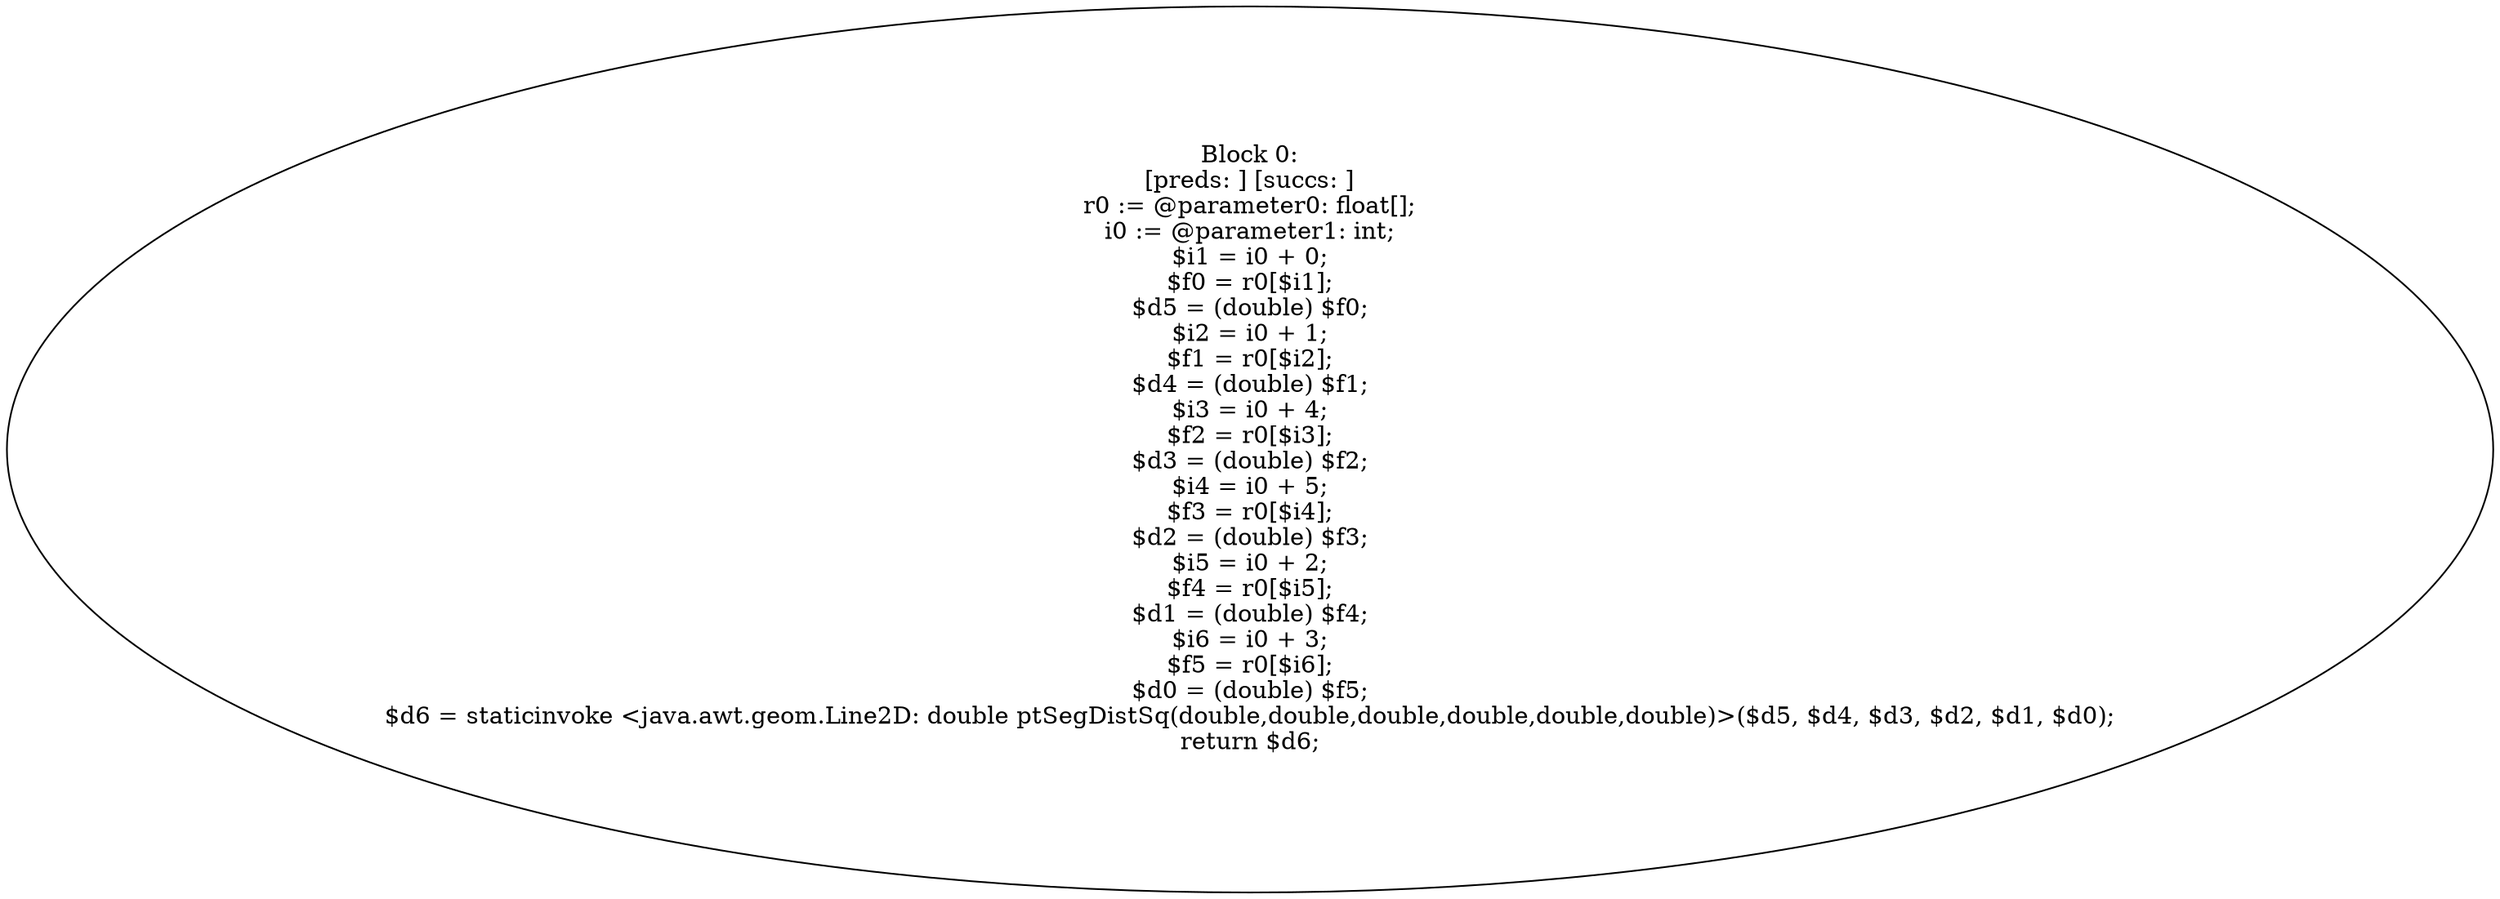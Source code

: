 digraph "unitGraph" {
    "Block 0:
[preds: ] [succs: ]
r0 := @parameter0: float[];
i0 := @parameter1: int;
$i1 = i0 + 0;
$f0 = r0[$i1];
$d5 = (double) $f0;
$i2 = i0 + 1;
$f1 = r0[$i2];
$d4 = (double) $f1;
$i3 = i0 + 4;
$f2 = r0[$i3];
$d3 = (double) $f2;
$i4 = i0 + 5;
$f3 = r0[$i4];
$d2 = (double) $f3;
$i5 = i0 + 2;
$f4 = r0[$i5];
$d1 = (double) $f4;
$i6 = i0 + 3;
$f5 = r0[$i6];
$d0 = (double) $f5;
$d6 = staticinvoke <java.awt.geom.Line2D: double ptSegDistSq(double,double,double,double,double,double)>($d5, $d4, $d3, $d2, $d1, $d0);
return $d6;
"
}
